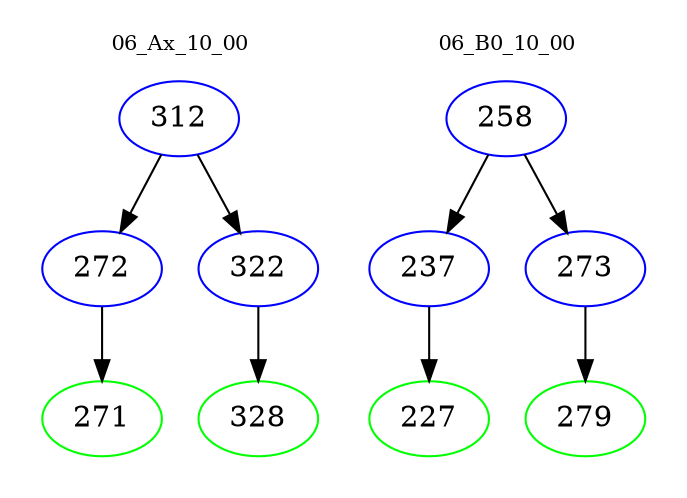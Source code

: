digraph{
subgraph cluster_0 {
color = white
label = "06_Ax_10_00";
fontsize=10;
T0_312 [label="312", color="blue"]
T0_312 -> T0_272 [color="black"]
T0_272 [label="272", color="blue"]
T0_272 -> T0_271 [color="black"]
T0_271 [label="271", color="green"]
T0_312 -> T0_322 [color="black"]
T0_322 [label="322", color="blue"]
T0_322 -> T0_328 [color="black"]
T0_328 [label="328", color="green"]
}
subgraph cluster_1 {
color = white
label = "06_B0_10_00";
fontsize=10;
T1_258 [label="258", color="blue"]
T1_258 -> T1_237 [color="black"]
T1_237 [label="237", color="blue"]
T1_237 -> T1_227 [color="black"]
T1_227 [label="227", color="green"]
T1_258 -> T1_273 [color="black"]
T1_273 [label="273", color="blue"]
T1_273 -> T1_279 [color="black"]
T1_279 [label="279", color="green"]
}
}
